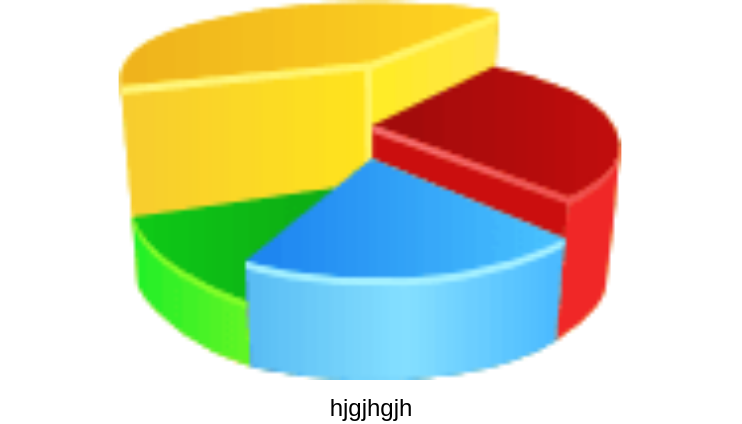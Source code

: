 <mxfile version="20.2.3" type="github">
  <diagram id="jgJsiOe8lLUQANg5dAEC" name="Seite-1">
    <mxGraphModel dx="1010" dy="517" grid="1" gridSize="10" guides="1" tooltips="1" connect="1" arrows="1" fold="1" page="1" pageScale="1" pageWidth="827" pageHeight="1169" math="1" shadow="0">
      <root>
        <mxCell id="0" />
        <mxCell id="1" parent="0" />
        <mxCell id="3jizRwobI20rwd0ZOp-3-1" value="hjgjhgjh" style="image;html=1;image=img/lib/clip_art/finance/Pie_Chart_128x128.png" vertex="1" parent="1">
          <mxGeometry x="370" y="230" width="370" height="190" as="geometry" />
        </mxCell>
      </root>
    </mxGraphModel>
  </diagram>
</mxfile>
